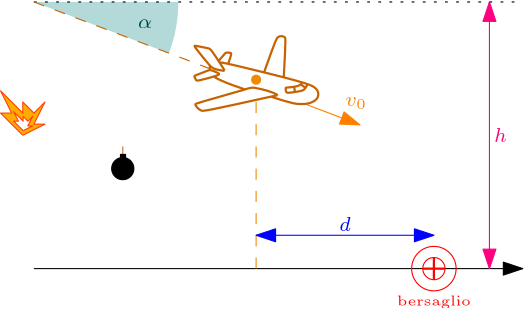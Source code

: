 <?xml version="1.0"?>
<!DOCTYPE ipe SYSTEM "ipe.dtd">
<ipe version="70218" creator="Ipe 7.2.28">
<info created="D:20241015164326" modified="D:20241015170117"/>
<ipestyle name="basic">
<symbol name="arrow/arc(spx)">
<path stroke="sym-stroke" fill="sym-stroke" pen="sym-pen">
0 0 m
-1 0.333 l
-1 -0.333 l
h
</path>
</symbol>
<symbol name="arrow/farc(spx)">
<path stroke="sym-stroke" fill="white" pen="sym-pen">
0 0 m
-1 0.333 l
-1 -0.333 l
h
</path>
</symbol>
<symbol name="arrow/ptarc(spx)">
<path stroke="sym-stroke" fill="sym-stroke" pen="sym-pen">
0 0 m
-1 0.333 l
-0.8 0 l
-1 -0.333 l
h
</path>
</symbol>
<symbol name="arrow/fptarc(spx)">
<path stroke="sym-stroke" fill="white" pen="sym-pen">
0 0 m
-1 0.333 l
-0.8 0 l
-1 -0.333 l
h
</path>
</symbol>
<symbol name="mark/circle(sx)" transformations="translations">
<path fill="sym-stroke">
0.6 0 0 0.6 0 0 e
0.4 0 0 0.4 0 0 e
</path>
</symbol>
<symbol name="mark/disk(sx)" transformations="translations">
<path fill="sym-stroke">
0.6 0 0 0.6 0 0 e
</path>
</symbol>
<symbol name="mark/fdisk(sfx)" transformations="translations">
<group>
<path fill="sym-fill">
0.5 0 0 0.5 0 0 e
</path>
<path fill="sym-stroke" fillrule="eofill">
0.6 0 0 0.6 0 0 e
0.4 0 0 0.4 0 0 e
</path>
</group>
</symbol>
<symbol name="mark/box(sx)" transformations="translations">
<path fill="sym-stroke" fillrule="eofill">
-0.6 -0.6 m
0.6 -0.6 l
0.6 0.6 l
-0.6 0.6 l
h
-0.4 -0.4 m
0.4 -0.4 l
0.4 0.4 l
-0.4 0.4 l
h
</path>
</symbol>
<symbol name="mark/square(sx)" transformations="translations">
<path fill="sym-stroke">
-0.6 -0.6 m
0.6 -0.6 l
0.6 0.6 l
-0.6 0.6 l
h
</path>
</symbol>
<symbol name="mark/fsquare(sfx)" transformations="translations">
<group>
<path fill="sym-fill">
-0.5 -0.5 m
0.5 -0.5 l
0.5 0.5 l
-0.5 0.5 l
h
</path>
<path fill="sym-stroke" fillrule="eofill">
-0.6 -0.6 m
0.6 -0.6 l
0.6 0.6 l
-0.6 0.6 l
h
-0.4 -0.4 m
0.4 -0.4 l
0.4 0.4 l
-0.4 0.4 l
h
</path>
</group>
</symbol>
<symbol name="mark/cross(sx)" transformations="translations">
<group>
<path fill="sym-stroke">
-0.43 -0.57 m
0.57 0.43 l
0.43 0.57 l
-0.57 -0.43 l
h
</path>
<path fill="sym-stroke">
-0.43 0.57 m
0.57 -0.43 l
0.43 -0.57 l
-0.57 0.43 l
h
</path>
</group>
</symbol>
<symbol name="arrow/fnormal(spx)">
<path stroke="sym-stroke" fill="white" pen="sym-pen">
0 0 m
-1 0.333 l
-1 -0.333 l
h
</path>
</symbol>
<symbol name="arrow/pointed(spx)">
<path stroke="sym-stroke" fill="sym-stroke" pen="sym-pen">
0 0 m
-1 0.333 l
-0.8 0 l
-1 -0.333 l
h
</path>
</symbol>
<symbol name="arrow/fpointed(spx)">
<path stroke="sym-stroke" fill="white" pen="sym-pen">
0 0 m
-1 0.333 l
-0.8 0 l
-1 -0.333 l
h
</path>
</symbol>
<symbol name="arrow/linear(spx)">
<path stroke="sym-stroke" pen="sym-pen">
-1 0.333 m
0 0 l
-1 -0.333 l
</path>
</symbol>
<symbol name="arrow/fdouble(spx)">
<path stroke="sym-stroke" fill="white" pen="sym-pen">
0 0 m
-1 0.333 l
-1 -0.333 l
h
-1 0 m
-2 0.333 l
-2 -0.333 l
h
</path>
</symbol>
<symbol name="arrow/double(spx)">
<path stroke="sym-stroke" fill="sym-stroke" pen="sym-pen">
0 0 m
-1 0.333 l
-1 -0.333 l
h
-1 0 m
-2 0.333 l
-2 -0.333 l
h
</path>
</symbol>
<symbol name="arrow/mid-normal(spx)">
<path stroke="sym-stroke" fill="sym-stroke" pen="sym-pen">
0.5 0 m
-0.5 0.333 l
-0.5 -0.333 l
h
</path>
</symbol>
<symbol name="arrow/mid-fnormal(spx)">
<path stroke="sym-stroke" fill="white" pen="sym-pen">
0.5 0 m
-0.5 0.333 l
-0.5 -0.333 l
h
</path>
</symbol>
<symbol name="arrow/mid-pointed(spx)">
<path stroke="sym-stroke" fill="sym-stroke" pen="sym-pen">
0.5 0 m
-0.5 0.333 l
-0.3 0 l
-0.5 -0.333 l
h
</path>
</symbol>
<symbol name="arrow/mid-fpointed(spx)">
<path stroke="sym-stroke" fill="white" pen="sym-pen">
0.5 0 m
-0.5 0.333 l
-0.3 0 l
-0.5 -0.333 l
h
</path>
</symbol>
<symbol name="arrow/mid-double(spx)">
<path stroke="sym-stroke" fill="sym-stroke" pen="sym-pen">
1 0 m
0 0.333 l
0 -0.333 l
h
0 0 m
-1 0.333 l
-1 -0.333 l
h
</path>
</symbol>
<symbol name="arrow/mid-fdouble(spx)">
<path stroke="sym-stroke" fill="white" pen="sym-pen">
1 0 m
0 0.333 l
0 -0.333 l
h
0 0 m
-1 0.333 l
-1 -0.333 l
h
</path>
</symbol>
<anglesize name="22.5 deg" value="22.5"/>
<anglesize name="30 deg" value="30"/>
<anglesize name="45 deg" value="45"/>
<anglesize name="60 deg" value="60"/>
<anglesize name="90 deg" value="90"/>
<arrowsize name="large" value="10"/>
<arrowsize name="small" value="5"/>
<arrowsize name="tiny" value="3"/>
<color name="blue" value="0 0 1"/>
<color name="brown" value="0.647 0.165 0.165"/>
<color name="darkblue" value="0 0 0.545"/>
<color name="darkcyan" value="0 0.545 0.545"/>
<color name="darkgray" value="0.663"/>
<color name="darkgreen" value="0 0.392 0"/>
<color name="darkmagenta" value="0.545 0 0.545"/>
<color name="darkorange" value="1 0.549 0"/>
<color name="darkred" value="0.545 0 0"/>
<color name="gold" value="1 0.843 0"/>
<color name="gray" value="0.745"/>
<color name="green" value="0 1 0"/>
<color name="lightblue" value="0.678 0.847 0.902"/>
<color name="lightcyan" value="0.878 1 1"/>
<color name="lightgray" value="0.827"/>
<color name="lightgreen" value="0.565 0.933 0.565"/>
<color name="lightyellow" value="1 1 0.878"/>
<color name="navy" value="0 0 0.502"/>
<color name="orange" value="1 0.647 0"/>
<color name="pink" value="1 0.753 0.796"/>
<color name="purple" value="0.627 0.125 0.941"/>
<color name="red" value="1 0 0"/>
<color name="seagreen" value="0.18 0.545 0.341"/>
<color name="turquoise" value="0.251 0.878 0.816"/>
<color name="violet" value="0.933 0.51 0.933"/>
<color name="yellow" value="1 1 0"/>
<dashstyle name="dash dot dotted" value="[4 2 1 2 1 2] 0"/>
<dashstyle name="dash dotted" value="[4 2 1 2] 0"/>
<dashstyle name="dashed" value="[4] 0"/>
<dashstyle name="dotted" value="[1 3] 0"/>
<gridsize name="10 pts (~3.5 mm)" value="10"/>
<gridsize name="14 pts (~5 mm)" value="14"/>
<gridsize name="16 pts (~6 mm)" value="16"/>
<gridsize name="20 pts (~7 mm)" value="20"/>
<gridsize name="28 pts (~10 mm)" value="28"/>
<gridsize name="32 pts (~12 mm)" value="32"/>
<gridsize name="4 pts" value="4"/>
<gridsize name="56 pts (~20 mm)" value="56"/>
<gridsize name="8 pts (~3 mm)" value="8"/>
<opacity name="10%" value="0.1"/>
<opacity name="30%" value="0.3"/>
<opacity name="50%" value="0.5"/>
<opacity name="75%" value="0.75"/>
<pen name="fat" value="1.2"/>
<pen name="heavier" value="0.8"/>
<pen name="ultrafat" value="2"/>
<symbolsize name="large" value="5"/>
<symbolsize name="small" value="2"/>
<symbolsize name="tiny" value="1.1"/>
<textsize name="Huge" value="\Huge"/>
<textsize name="LARGE" value="\LARGE"/>
<textsize name="Large" value="\Large"/>
<textsize name="footnote" value="\footnotesize"/>
<textsize name="huge" value="\huge"/>
<textsize name="large" value="\large"/>
<textsize name="script" value="\scriptsize"/>
<textsize name="small" value="\small"/>
<textsize name="tiny" value="\tiny"/>
<textstyle name="center" begin="\begin{center}" end="\end{center}"/>
<textstyle name="item" begin="\begin{itemize}\item{}" end="\end{itemize}"/>
<textstyle name="itemize" begin="\begin{itemize}" end="\end{itemize}"/>
<tiling name="falling" angle="-60" step="4" width="1"/>
<tiling name="rising" angle="30" step="4" width="1"/>
</ipestyle>
<page>
<layer name="alpha"/>
<view layers="alpha" active="alpha"/>
<path layer="alpha" stroke="black" arrow="normal/normal">
192 688 m
368 688 l
</path>
<use name="mark/disk(sx)" pos="272 756" size="normal" stroke="0.937 0.541 0.004"/>
<path stroke="0.937 0.541 0.004" dash="dashed" opacity="30%" stroke-opacity="opaque">
272 748 m
272 688 l
</path>
<path stroke="1 0 0" opacity="30%" stroke-opacity="opaque">
8 0 0 8 336 688 e
</path>
<path stroke="1 0 0" opacity="30%" stroke-opacity="opaque">
4 0 0 4 336 688 e
</path>
<path stroke="1 0 0" pen="heavier" opacity="30%" stroke-opacity="opaque">
336 692 m
336 684 l
</path>
<path stroke="1 0 0" pen="heavier" opacity="30%" stroke-opacity="opaque">
332 688 m
340 688 l
</path>
<text matrix="1 0 0 1 0 4" transformations="translations" pos="336 672" stroke="1 0 0" type="label" width="26.567" height="3.468" depth="0.96" halign="center" valign="center" size="tiny">bersaglio</text>
<path matrix="1 0 0 1 0 -4" stroke="0 0 1" arrow="normal/normal" rarrow="normal/normal">
272 704 m
336 704 l
</path>
<text matrix="1 0 0 1 -32 32" transformations="translations" pos="336 672" stroke="0 0 1" type="label" width="4.147" height="4.843" depth="0" halign="center" valign="center" size="script" style="math">d</text>
<path stroke="1 0 0.502" arrow="normal/normal" rarrow="normal/normal">
356 784 m
356 688 l
</path>
<text matrix="1 0 0 1 24 64" transformations="translations" pos="336 672" stroke="1 0 0.502" type="label" width="4.664" height="4.843" depth="0" halign="center" valign="center" size="script" style="math">h</text>
<path matrix="0.167531 0 0 0.167531 257.785 615.778" stroke="1 0.502 0" arrow="normal/normal">
192 784 m
308 740 l
</path>
<text matrix="1 0 0 1 -28 76" transformations="translations" pos="336 672" stroke="1 0.502 0" type="label" width="7.873" height="4.011" depth="0.99" halign="center" valign="center" size="script" style="math">\bar{v_0}</text>
<path fill="0 0.502 0.502" opacity="30%" stroke-opacity="opaque">
240.61 765.532 m
52 0 0 52 192 784 244 784 a
192 784 l
240.556 765.546 l
</path>
<path matrix="1 0 0 1 -0.00004237 0.00035109" stroke="black" dash="dotted">
192 784 m
368 784 l
</path>
<path matrix="0.5443 0 0 0.5443 87.4944 357.269" stroke="0.776 0.388 0" dash="dashed">
192 784 m
308 740 l
</path>
<path matrix="0.235045 0 0 0.235045 208.435 630.543" stroke="0.776 0.388 0" pen="heavier" opacity="30%" stroke-opacity="opaque">
205.732 538.608 m
214.494 532.317
253.585 518.838
253.585 518.838
253.585 518.838
177.65 497.27
177.201 496.372
178.099 492.777
186.412 485.139
192.702 485.588
303.235 510.076 c
292.9 507.829 m
327.273 496.596
337.832 496.596
350.862 496.372
365.69 503.785
366.364 515.692
360.523 521.983
349.29 528.723
221.683 560.175
215.393 560.4
214.943 560.4 c
222.357 547.819 m
201.239 581.068
200.116 581.293
174.954 586.46
175.179 585.561
201.913 551.638
205.732 549.841
222.133 547.145 c
213.146 543.55 m
200.79 549.167
200.116 549.167
175.628 539.731
175.628 539.282
178.549 532.317
180.57 531.868
214.719 540.63
214.045 542.427
213.146 543.775 c
199.85 554.449 m
198.918 552.053
199.85 548.725 c
213.028 562.568 m
223.676 575.214
223.676 575.214
232.462 575.347
233.127 573.35
227.67 558.043 c
312.794 537.476 m
316.122 596.977
314.657 598.973
310.664 600.837
303.609 600.171
300.148 594.581
282.844 545.596 c
315.737 520.722 m
315.635 515.907
317.274 513.652
320.655 513.652
341.352 516.316
345.041 519.595
347.807 523.489
348.935 526.767 c
340.738 529.329 m
339.508 526.87
336.537 525.026
331.619 523.181
319.733 521.849
315.84 521.849
315.84 521.03
315.635 520.415 c
328.647 522.669 m
329.979 515.394 l
338.996 526.562 m
345.861 521.542 l
252.849 518.936 m
264.157 521.973
265.669 521.88
287.285 517.729
303.195 511.331
303.022 509.947 c
</path>
<text matrix="1 0 0 1 -104 104" transformations="translations" pos="336 672" stroke="0 0.282 0.282" type="label" width="5.179" height="3.003" depth="0" halign="center" valign="center" size="script" style="math">\alpha</text>
<path stroke="0" fill="0">
4 0 0 4 224 724 e
</path>
<path stroke="0.753 0.475 0.196" fill="0">
224 728 m
224 732 l
</path>
<path matrix="0.230111 0 0 0.475776 172.538 380.842" stroke="0" fill="0">
220 728 m
220 732 l
228 732 l
228 728 l
220 728 l
</path>
<path matrix="0.425377 0 0 0.425377 108.153 424.6" stroke="1 0.251 0" fill="0.996 0.675 0.004">
187.708 732.055 m
168.901 750.862 l
178.305 750.862 l
168.901 769.669 l
187.708 750.862 l
187.708 760.266 l
197.111 750.862 l
206.515 760.266 l
197.111 741.459 l
206.515 741.459 l
187.708 732.055 l
188 736 m
180 744 l
184 744 l
180 752 l
188 744 l
188 748 l
192 744 l
196 748 l
192 740 l
196 740 l
188 736 l
</path>
</page>
</ipe>
